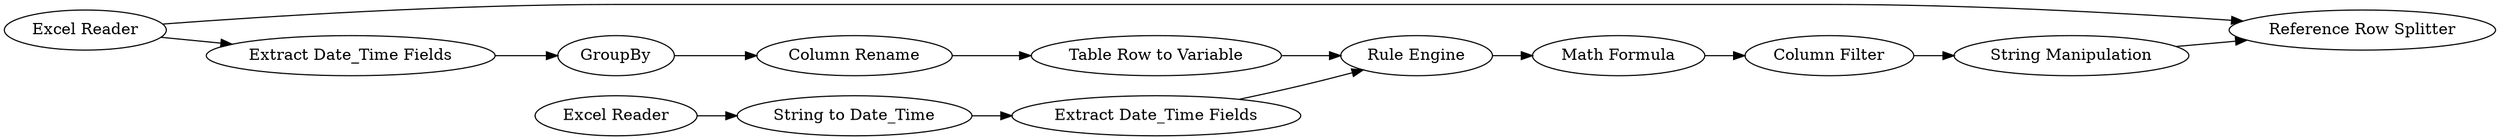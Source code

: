 digraph {
	42 -> 44
	41 -> 42
	48 -> 49
	1 -> 3
	43 -> 45
	3 -> 37
	40 -> 41
	47 -> 48
	37 -> 40
	43 -> 47
	44 -> 45
	38 -> 40
	49 -> 38
	48 [label=GroupBy]
	43 [label="Excel Reader"]
	1 [label="Excel Reader"]
	42 [label="Column Filter"]
	44 [label="String Manipulation"]
	41 [label="Math Formula"]
	49 [label="Column Rename"]
	45 [label="Reference Row Splitter"]
	47 [label="Extract Date_Time Fields"]
	40 [label="Rule Engine"]
	3 [label="String to Date_Time"]
	38 [label="Table Row to Variable"]
	37 [label="Extract Date_Time Fields"]
	rankdir=LR
}
